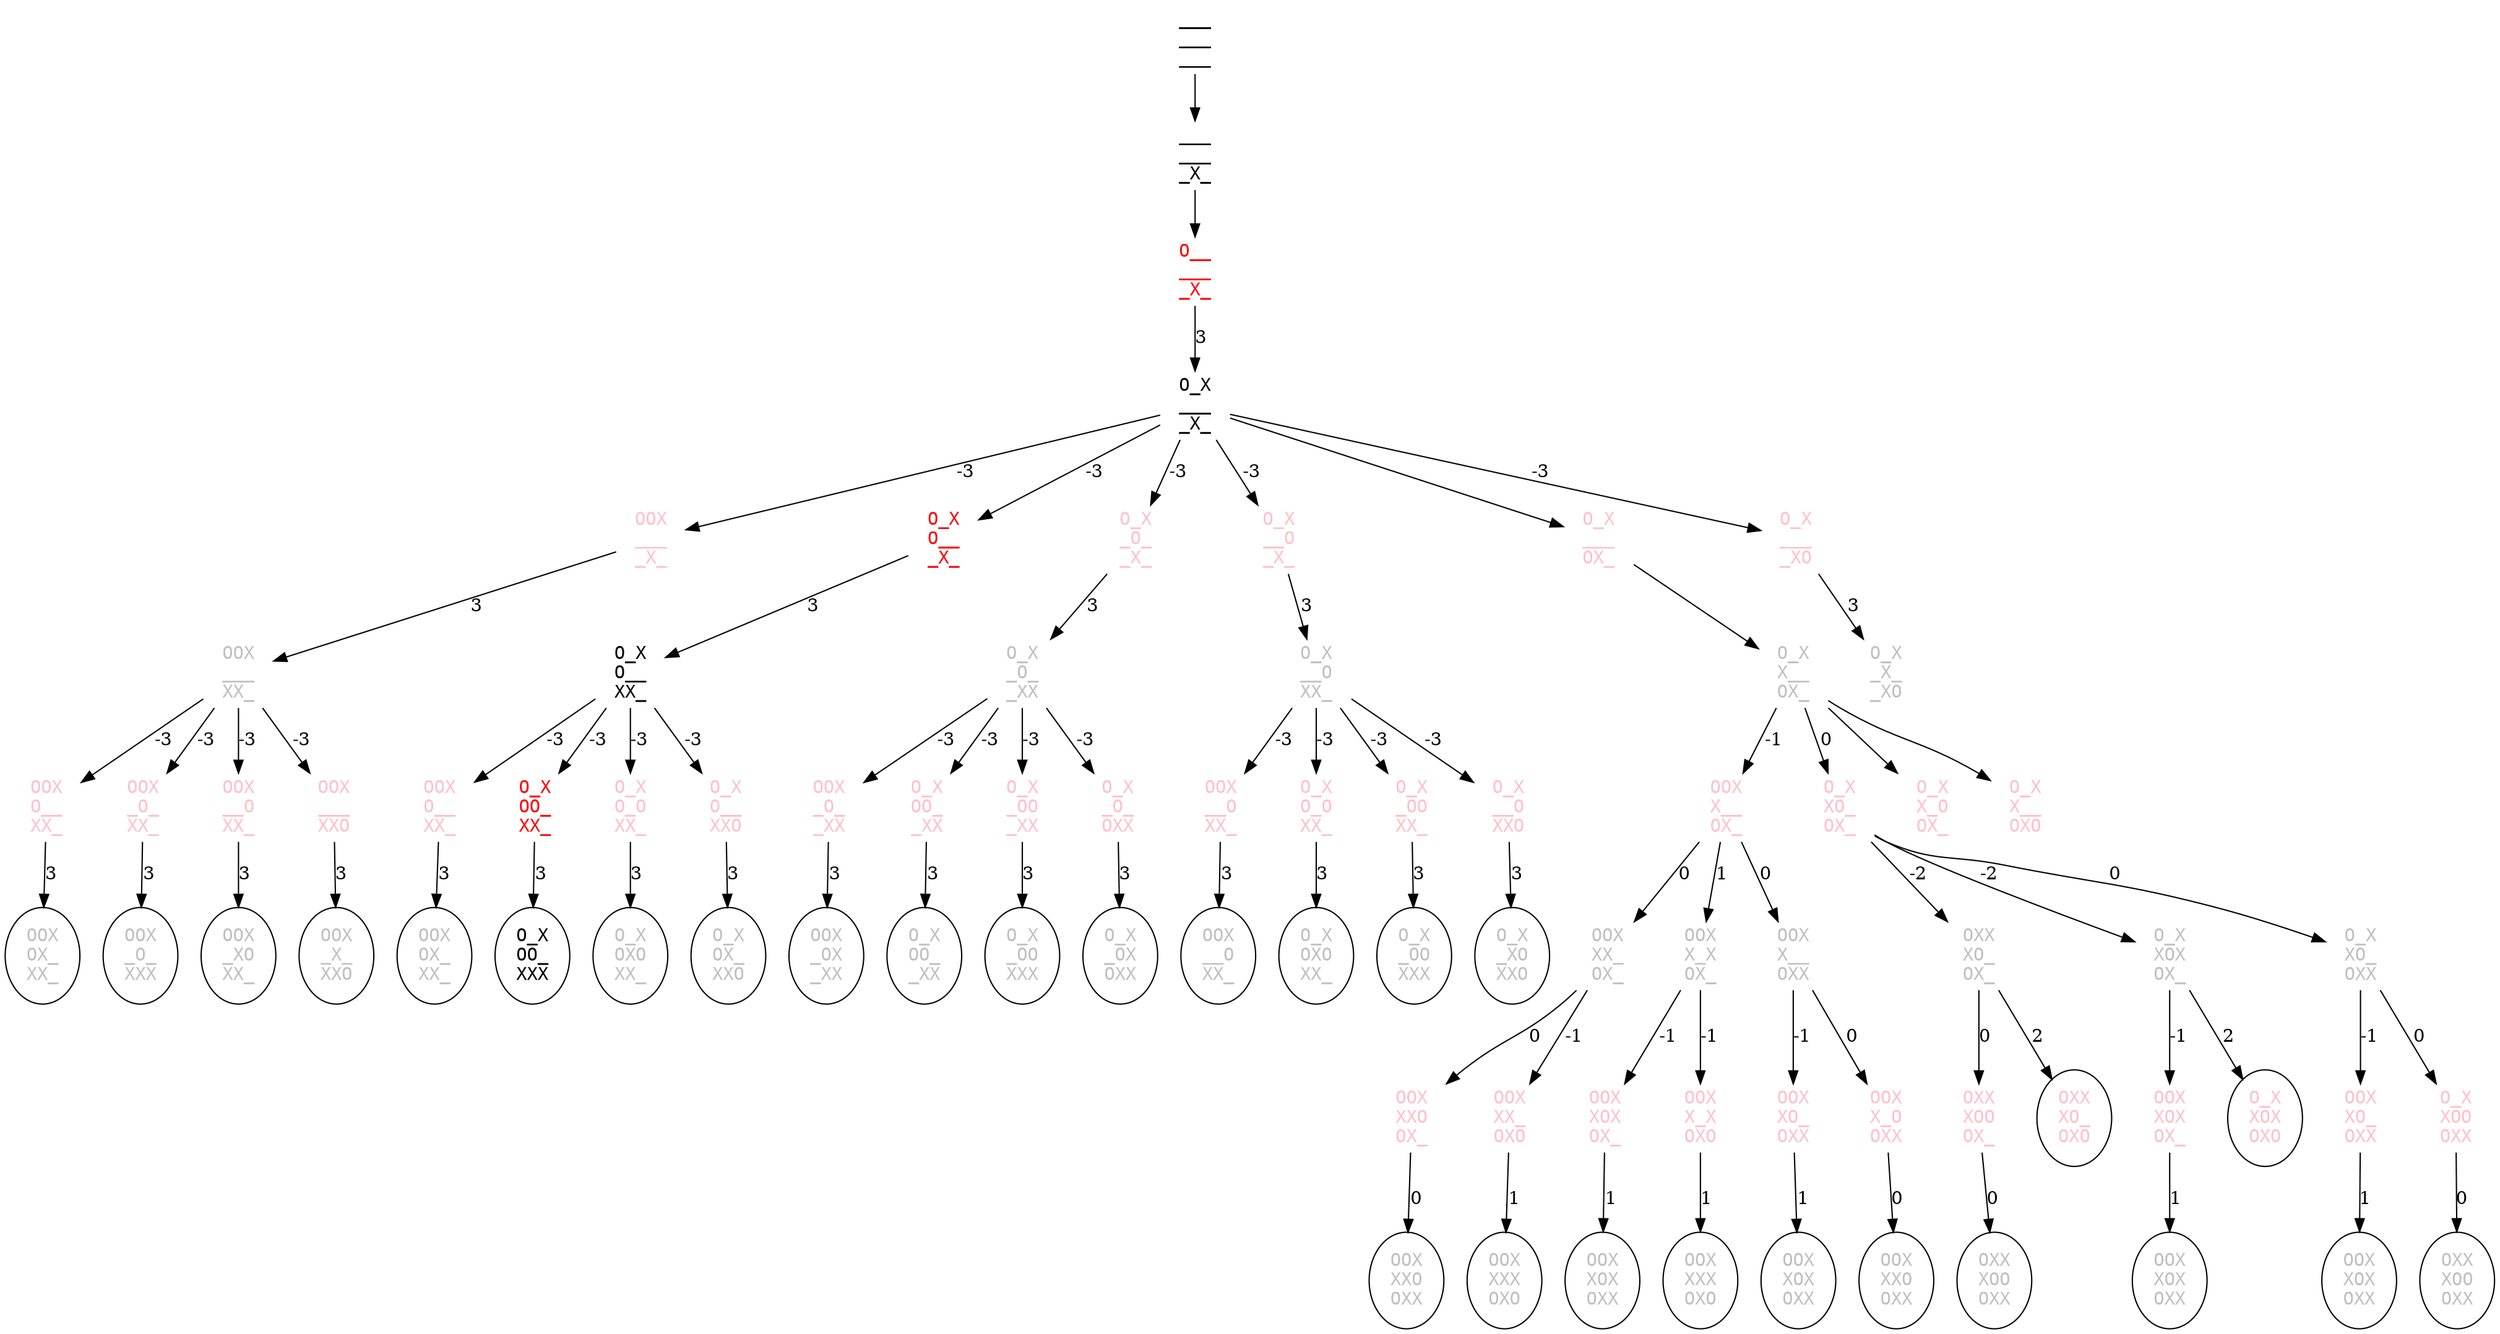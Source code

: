 digraph G {
  Empty [fontname="mono" fontcolor="black" shape=none label="___\n___\n___"];
  M7 [fontname="mono" fontcolor="black" shape=none label="___\n___\n_X_"];
  Empty -> M7;
  A70 [fontname="mono" fontcolor="red" shape=none label="O__\n___\n_X_"];
  M7 -> A70;
  M702 [fontname="mono" fontcolor="black" shape=none label="O_X\n___\n_X_"];
  A70 -> M702 [label="3"];
  a7021 [fontname="mono" fontcolor="pink" shape=none label="OOX\n___\n_X_"];
  M702 -> a7021 [label="-3"];
  m70216 [fontname="mono" fontcolor="grey" shape=none label="OOX\n___\nXX_"];
  a7021 -> m70216 [label="3"];
  a702163 [fontname="mono" fontcolor="pink" shape=none label="OOX\nO__\nXX_"];
  m70216 -> a702163 [label="-3"];
  m7021634 [fontname="mono" fontcolor="grey" label="OOX\nOX_\nXX_"];
  a702163 -> m7021634 [label="3"];
  a702164 [fontname="mono" fontcolor="pink" shape=none label="OOX\n_O_\nXX_"];
  m70216 -> a702164 [label="-3"];
  m7021648 [fontname="mono" fontcolor="grey" label="OOX\n_O_\nXXX"];
  a702164 ->m7021648 [label="3"];
  a702165 [fontname="mono" fontcolor="pink" shape=none label="OOX\n__O\nXX_"];
  m70216 -> a702165 [label="-3"];
  m7021654 [fontname="mono" fontcolor="grey" label="OOX\n_XO\nXX_"];
  a702165 -> m7021654 [label="3"];
  a702168 [fontname="mono" fontcolor="pink" shape=none label="OOX\n___\nXXO"];
  m70216 -> a702168 [label="-3"];
  m7021684 [fontname="mono" fontcolor="grey" label="OOX\n_X_\nXXO"];
  a702168 -> m7021684 [label="3"];

  A7023 [fontname="mono" fontcolor="red" shape=none label="O_X\nO__\n_X_"];
  M702 -> A7023 [label="-3"];
  M70236 [fontname="mono" fontcolor="black" shape=none label="O_X\nO__\nXX_"];
  A7023 -> M70236 [label="3"];
  a702361 [fontname="mono" fontcolor="pink" shape=none label="OOX\nO__\nXX_"];
  M70236 -> a702361 [label="-3"];
  m7023614 [fontname="mono" fontcolor="grey" label="OOX\nOX_\nXX_"];
  a702361 -> m7023614 [label="3"];
  A702364 [fontname="mono" fontcolor="red" shape=none label="O_X\nOO_\nXX_"];
  M70236 -> A702364 [label="-3"];
  M7023648 [fontname="mono" fontcolor="black" label="O_X\nOO_\nXXX"];
  A702364 -> M7023648 [label="3"];
  a702365 [fontname="mono" fontcolor="pink" shape=none label="O_X\nO_O\nXX_"];
  M70236 -> a702365 [label="-3"];
  m7023654 [fontname="mono" fontcolor="grey" label="O_X\nOXO\nXX_"];
  a702365 -> m7023654 [label="3"];
  a702368 [fontname="mono" fontcolor="pink" shape=none label="O_X\nO__\nXXO"];
  M70236 -> a702368 [label="-3"];
  m7023684 [fontname="mono" fontcolor="grey" label="O_X\nOX_\nXXO"];
  a702368 -> m7023684 [label="3"];

  a7024 [fontname="mono" fontcolor="pink" shape=none label="O_X\n_O_\n_X_"];
  M702 -> a7024 [label="-3"];
  m70248 [fontname="mono" fontcolor="grey" shape=none label="O_X\n_O_\n_XX"];
  a7024 -> m70248 [label="3"];
  a702481 [fontname="mono" fontcolor="pink" shape=none label="OOX\n_O_\n_XX"];
  m70248 -> a702481 [label="-3"];
  m7024815 [fontname="mono" fontcolor="grey" label="OOX\n_OX\n_XX"];
  a702481 -> m7024815 [label="3"];
  a702483 [fontname="mono" fontcolor="pink" shape=none label="O_X\nOO_\n_XX"];
  m70248 -> a702483 [label="-3"];
  m7024835 [fontname="mono" fontcolor="grey" label="O_X\nOO_\n_XX"];
  a702483 -> m7024835 [label="3"];
  a702485 [fontname="mono" fontcolor="pink" shape=none label="O_X\n_OO\n_XX"];
  m70248 -> a702485 [label="-3"];
  m7024856 [fontname="mono" fontcolor="grey" label="O_X\n_OO\nXXX"];
  a702485 -> m7024856 [label="3"];
  a702486 [fontname="mono" fontcolor="pink" shape=none label="O_X\n_O_\nOXX"];
  m70248 -> a702486 [label="-3"];
  m7024865 [fontname="mono" fontcolor="grey" label="O_X\n_OX\nOXX"];
  a702486 -> m7024865 [label="3"];

  a7025 [fontname="mono" fontcolor="pink" shape=none label="O_X\n__O\n_X_"];
  M702 -> a7025 [label="-3"];
  m70256 [fontname="mono" fontcolor="grey" shape=none label="O_X\n__O\nXX_"];
  a7025 -> m70256 [label="3"];
  a702561 [fontname="mono" fontcolor="pink" shape=none label="OOX\n__O\nXX_"];
  m70256 -> a702561 [label="-3"];
  m7025614 [fontname="mono" fontcolor="grey" label="OOX\n__O\nXX_"];
  a702561 -> m7025614 [label="3"];
  a702563 [fontname="mono" fontcolor="pink" shape=none label="O_X\nO_O\nXX_"];
  m70256 -> a702563 [label="-3"];
  m7025634 [fontname="mono" fontcolor="grey" label="O_X\nOXO\nXX_"];
  a702563 -> m7025634 [label="3"];
  a702564 [fontname="mono" fontcolor="pink" shape=none label="O_X\n_OO\nXX_"];
  m70256 -> a702564 [label="-3"];
  m7025648 [fontname="mono" fontcolor="grey" label="O_X\n_OO\nXXX"];
  a702564 -> m7025648 [label="3"];
  a702568 [fontname="mono" fontcolor="pink" shape=none label="O_X\n__O\nXXO"];
  m70256 -> a702568 [label="-3"];
  m7025684 [fontname="mono" fontcolor="grey" label="O_X\n_XO\nXXO"];
  a702568 -> m7025684 [label="3"];
  a7026 [fontname="mono" fontcolor="pink" shape=none label="O_X\n___\nOX_"];
  M702 -> a7026;
  m70263 [fontname="mono" fontcolor="grey" shape=none label="O_X\nX__\nOX_"];
  a7026 -> m70263;
  a702631 [fontname="mono" fontcolor="pink" shape=none label="OOX\nX__\nOX_"];
  m70263 -> a702631 [label="-1"];
  m7026314 [fontname="mono" fontcolor="grey" shape=none label="OOX\nXX_\nOX_"];
  a702631 -> m7026314 [label="0"];
  a70263145 [fontname="mono" fontcolor="pink" shape=none label="OOX\nXXO\nOX_"];
  m7026314 -> a70263145 [label="0"];
  m702631458 [fontname="mono" fontcolor="grey" label="OOX\nXXO\nOXX"];
  a70263145 -> m702631458 [label="0"];
  a70263148 [fontname="mono" fontcolor="pink" shape=none label="OOX\nXX_\nOXO"];
  m7026314 -> a70263148 [label="-1"];
  m702631485 [fontname="mono" fontcolor="grey" label="OOX\nXXX\nOXO"];
  a70263148 -> m702631485 [label="1"];
  m7026315 [fontname="mono" fontcolor="grey" shape=none label="OOX\nX_X\nOX_"];
  a702631 -> m7026315 [label="1"];
  a70263154 [fontname="mono" fontcolor="pink" shape=none label="OOX\nXOX\nOX_"];
  m7026315 -> a70263154 [label="-1"];
  m702631548 [fontname="mono" fontcolor="grey" label="OOX\nXOX\nOXX"];
  a70263154 -> m702631548 [label="1"];
  a70263158 [fontname="mono" fontcolor="pink" shape=none label="OOX\nX_X\nOXO"];
  m7026315 -> a70263158 [label="-1"];
  m702631584 [fontname="mono" fontcolor="grey" label="OOX\nXXX\nOXO"];
  a70263158 -> m702631584 [label="1"];
  m7026318 [fontname="mono" fontcolor="grey" shape=none label="OOX\nX__\nOXX"];
  a702631 -> m7026318 [label="0"];
  a70263184 [fontname="mono" fontcolor="pink" shape=none label="OOX\nXO_\nOXX"];
  m7026318 -> a70263184 [label="-1"];
  m702631845 [fontname="mono" fontcolor="grey" label="OOX\nXOX\nOXX"];
  a70263184 -> m702631845 [label="1"];
  a70263185 [fontname="mono" fontcolor="pink" shape=none label="OOX\nX_O\nOXX"];
  m7026318 -> a70263185 [label="0"];
  m702631854 [fontname="mono" fontcolor="grey" label="OOX\nXXO\nOXX"];
  a70263185 -> m702631854 [label="0"];
  a702634 [fontname="mono" fontcolor="pink" shape=none label="O_X\nXO_\nOX_"];
  m70263 -> a702634 [label="0"];
  m7026341 [fontname="mono" fontcolor="grey" shape=none label="OXX\nXO_\nOX_"];
  a702634 -> m7026341 [label="-2"];
  a70263415 [fontname="mono" fontcolor="pink" shape=none label="OXX\nXOO\nOX_"];
  m7026341 -> a70263415 [label="0"];
  m702634158 [fontname="mono" fontcolor="grey" label="OXX\nXOO\nOXX"];
  a70263415 -> m702634158 [label="0"];
  a70263418 [fontname="mono" fontcolor="pink" label="OXX\nXO_\nOXO"];
  m7026341 -> a70263418 [label="2"];
  m7026345 [fontname="mono" fontcolor="grey" shape=none label="O_X\nXOX\nOX_"];
  a702634 -> m7026345 [label="-2"];
  a70263451 [fontname="mono" fontcolor="pink" shape=none label="OOX\nXOX\nOX_"];
  m7026345 -> a70263451 [label="-1"];
  m702634518 [fontname="mono" fontcolor="grey" label="OOX\nXOX\nOXX"];
  a70263451 -> m702634518 [label="1"];
  a70263458 [fontname="mono" fontcolor="pink" label="O_X\nXOX\nOXO"];
  m7026345 -> a70263458 [label="2"];
  m7026348 [fontname="mono" fontcolor="grey" shape=none label="O_X\nXO_\nOXX"];
  a702634 -> m7026348 [label="0"];
  a70263481 [fontname="mono" fontcolor="pink" shape=none label="OOX\nXO_\nOXX"];
  m7026348 -> a70263481 [label="-1"];
  m702634815 [fontname="mono" fontcolor="grey" label="OOX\nXOX\nOXX"];
  a70263481 -> m702634815 [label="1"];
  a70263485 [fontname="mono" fontcolor="pink" shape=none label="O_X\nXOO\nOXX"];
  m7026348 -> a70263485 [label="0"];
  m702634851 [fontname="mono" fontcolor="grey" label="OXX\nXOO\nOXX"];
  a70263485 -> m702634851 [label="0"];
  a702635 [fontname="mono" fontcolor="pink" shape=none label="O_X\nX_O\nOX_"];
  m70263 -> a702635;
  a702638 [fontname="mono" fontcolor="pink" shape=none label="O_X\nX__\nOXO"];
  m70263 -> a702638;
  a7028 [fontname="mono" fontcolor="pink" shape=none label="O_X\n___\n_XO"];
  M702 -> a7028 [label="-3"];
  m70284 [fontname="mono" fontcolor="grey" shape=none label="O_X\n_X_\n_XO"];
  a7028 -> m70284 [label="3"];
}
